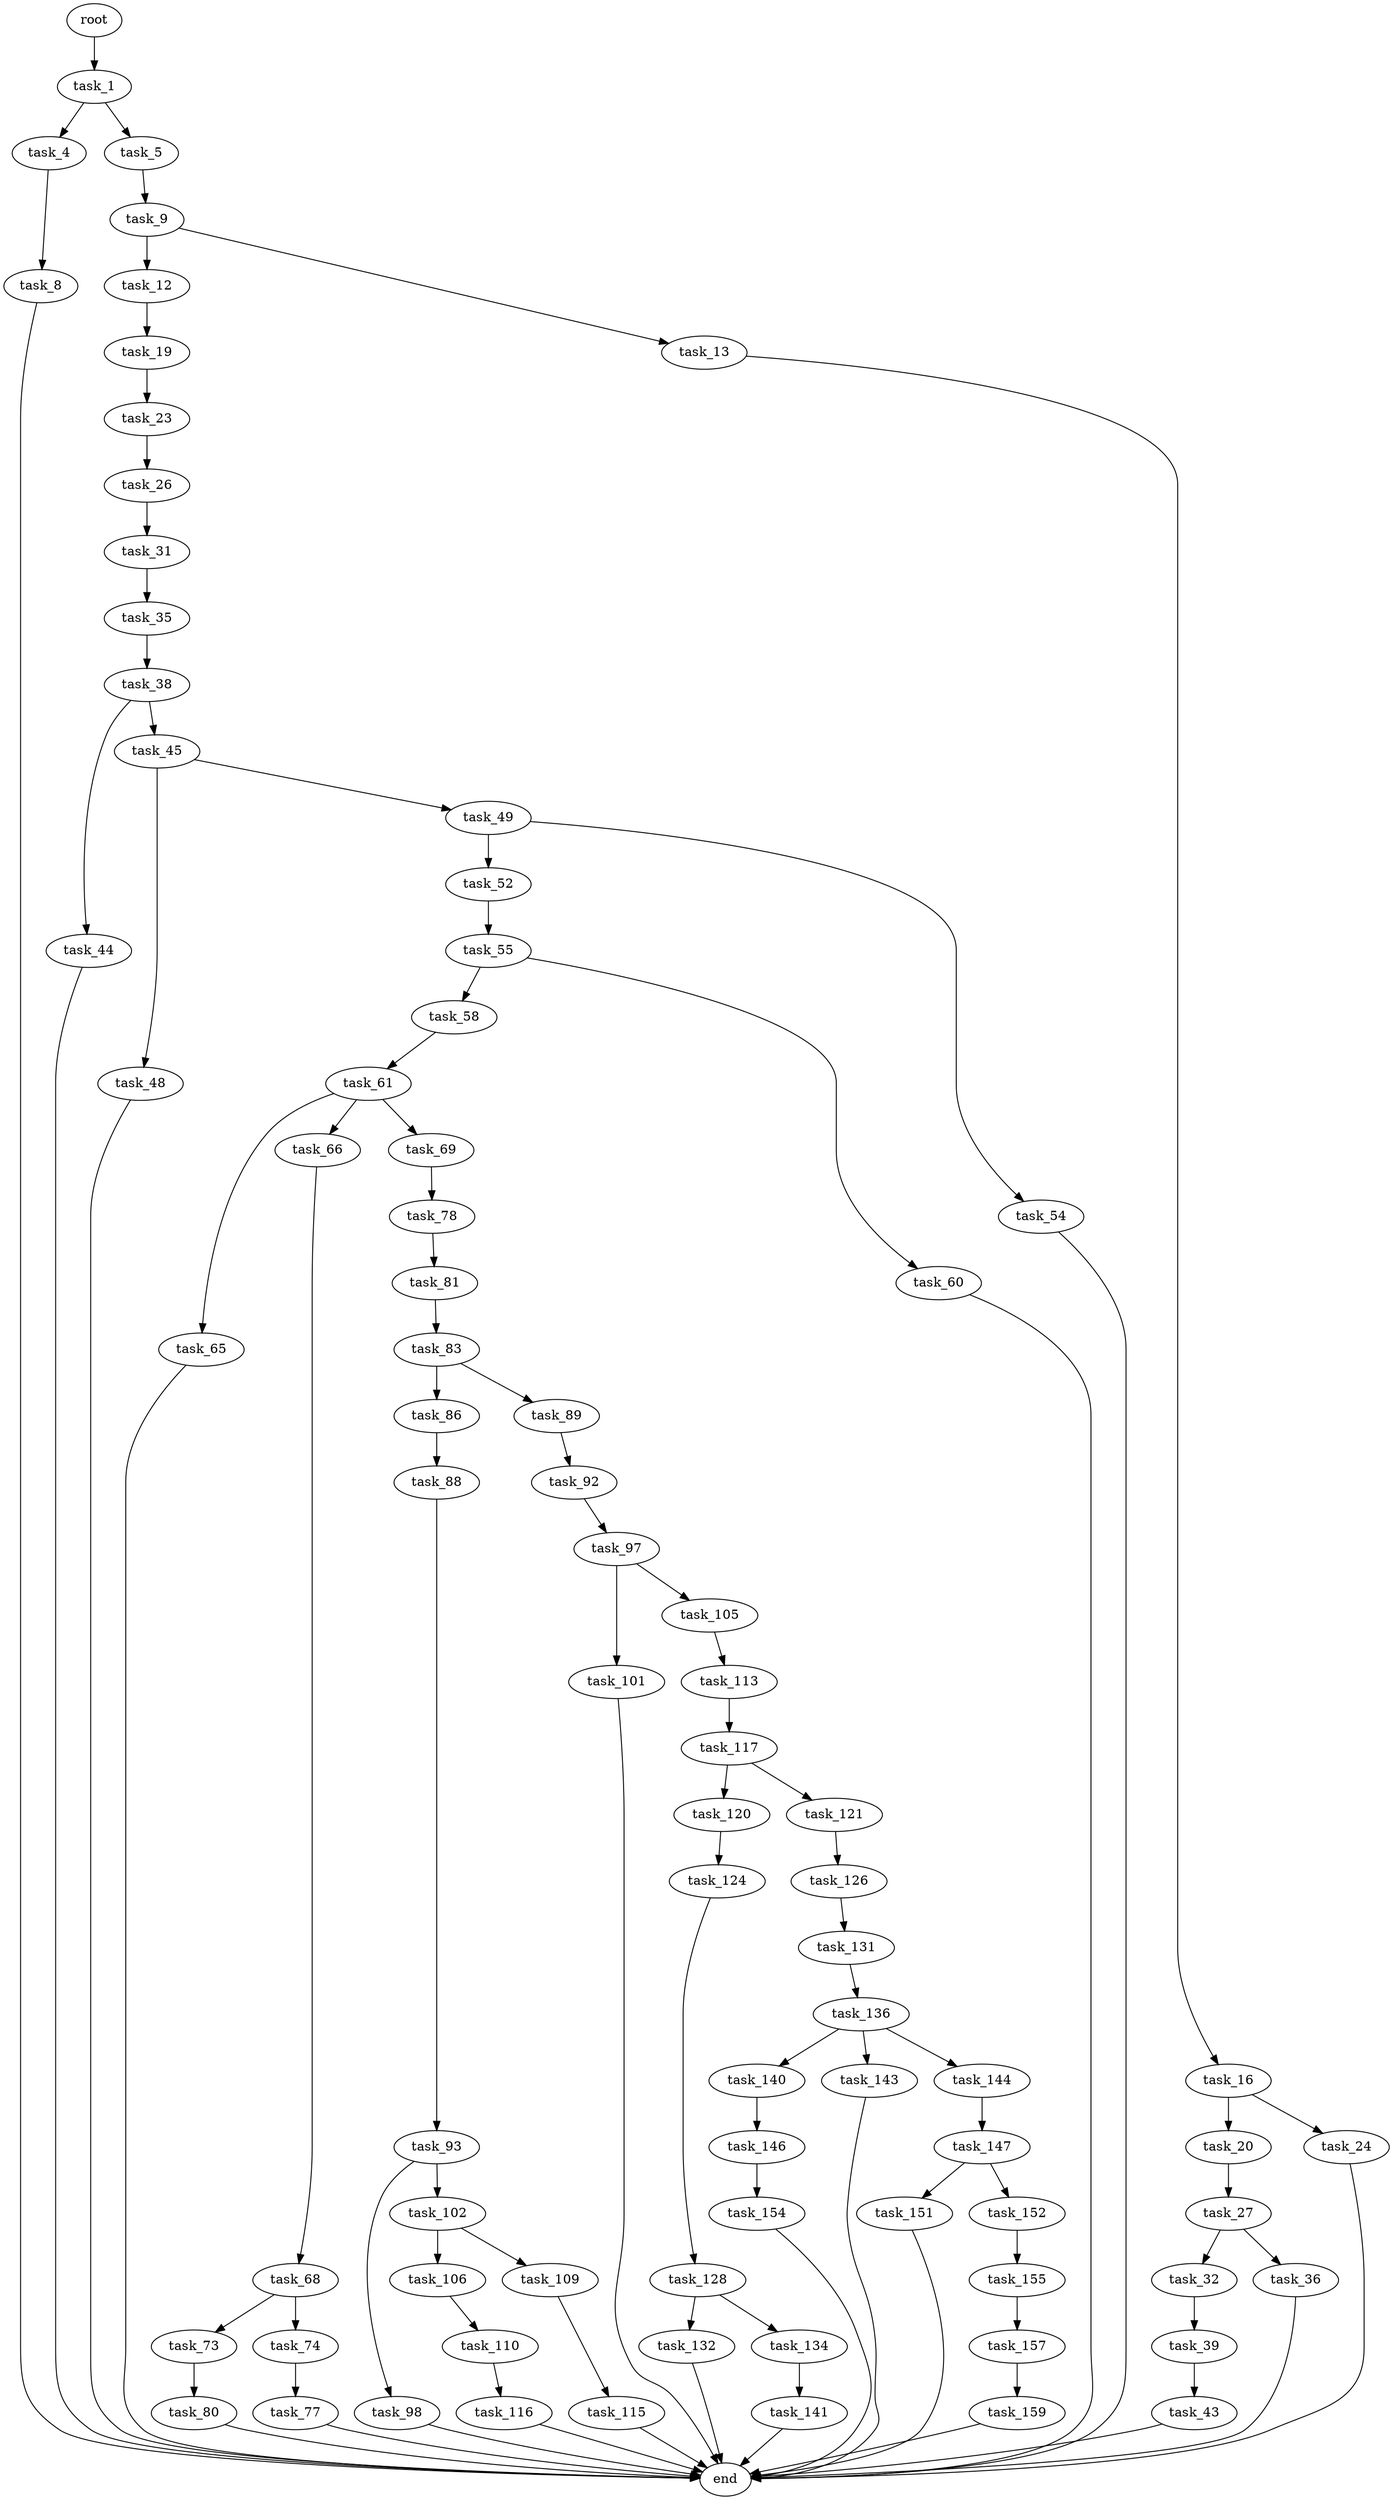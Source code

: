 digraph G {
  root [size="0.000000"];
  task_1 [size="368293445632.000000"];
  task_4 [size="28991029248.000000"];
  task_5 [size="26770285315.000000"];
  task_8 [size="130465123426.000000"];
  task_9 [size="68719476736.000000"];
  task_12 [size="168521393563.000000"];
  task_13 [size="231928233984.000000"];
  task_16 [size="9051984468.000000"];
  task_19 [size="151407166378.000000"];
  task_20 [size="782757789696.000000"];
  task_23 [size="30814027262.000000"];
  task_24 [size="1073741824000.000000"];
  task_26 [size="549755813888.000000"];
  task_27 [size="138983944411.000000"];
  task_31 [size="32722770661.000000"];
  task_32 [size="4743869783.000000"];
  task_35 [size="782757789696.000000"];
  task_36 [size="241360597322.000000"];
  task_38 [size="436650871859.000000"];
  task_39 [size="549755813888.000000"];
  task_43 [size="1115057240088.000000"];
  task_44 [size="2891424497.000000"];
  task_45 [size="1073741824000.000000"];
  task_48 [size="28991029248.000000"];
  task_49 [size="3400106568.000000"];
  task_52 [size="36171546861.000000"];
  task_54 [size="11382152426.000000"];
  task_55 [size="27376726673.000000"];
  task_58 [size="13227698272.000000"];
  task_60 [size="7831376318.000000"];
  task_61 [size="1055603533.000000"];
  task_65 [size="51619487181.000000"];
  task_66 [size="1073741824000.000000"];
  task_68 [size="368293445632.000000"];
  task_69 [size="37696471897.000000"];
  task_73 [size="403470986439.000000"];
  task_74 [size="1348987071.000000"];
  task_77 [size="134217728000.000000"];
  task_78 [size="2911736132.000000"];
  task_80 [size="782757789696.000000"];
  task_81 [size="231928233984.000000"];
  task_83 [size="351560887284.000000"];
  task_86 [size="12841600720.000000"];
  task_88 [size="31146142359.000000"];
  task_89 [size="197874532911.000000"];
  task_92 [size="366259570520.000000"];
  task_93 [size="7613518727.000000"];
  task_97 [size="362631370315.000000"];
  task_98 [size="12129858781.000000"];
  task_101 [size="4813499492.000000"];
  task_102 [size="231928233984.000000"];
  task_105 [size="812835129026.000000"];
  task_106 [size="6609829531.000000"];
  task_109 [size="782757789696.000000"];
  task_110 [size="9054323749.000000"];
  task_113 [size="8403112275.000000"];
  task_115 [size="28991029248.000000"];
  task_116 [size="368293445632.000000"];
  task_117 [size="4249347905.000000"];
  task_120 [size="14341409873.000000"];
  task_121 [size="6111253606.000000"];
  task_124 [size="368293445632.000000"];
  task_126 [size="111540049669.000000"];
  task_128 [size="219428981530.000000"];
  task_131 [size="8589934592.000000"];
  task_132 [size="1073741824000.000000"];
  task_134 [size="13235028740.000000"];
  task_136 [size="400321858586.000000"];
  task_140 [size="1073741824000.000000"];
  task_141 [size="173992096514.000000"];
  task_143 [size="595382242209.000000"];
  task_144 [size="6562855082.000000"];
  task_146 [size="98849547281.000000"];
  task_147 [size="295806260717.000000"];
  task_151 [size="449422201814.000000"];
  task_152 [size="134217728000.000000"];
  task_154 [size="8662285083.000000"];
  task_155 [size="29820292249.000000"];
  task_157 [size="845654912407.000000"];
  task_159 [size="508365485852.000000"];
  end [size="0.000000"];

  root -> task_1 [size="1.000000"];
  task_1 -> task_4 [size="411041792.000000"];
  task_1 -> task_5 [size="411041792.000000"];
  task_4 -> task_8 [size="75497472.000000"];
  task_5 -> task_9 [size="33554432.000000"];
  task_8 -> end [size="1.000000"];
  task_9 -> task_12 [size="134217728.000000"];
  task_9 -> task_13 [size="134217728.000000"];
  task_12 -> task_19 [size="134217728.000000"];
  task_13 -> task_16 [size="301989888.000000"];
  task_16 -> task_20 [size="411041792.000000"];
  task_16 -> task_24 [size="411041792.000000"];
  task_19 -> task_23 [size="679477248.000000"];
  task_20 -> task_27 [size="679477248.000000"];
  task_23 -> task_26 [size="33554432.000000"];
  task_24 -> end [size="1.000000"];
  task_26 -> task_31 [size="536870912.000000"];
  task_27 -> task_32 [size="134217728.000000"];
  task_27 -> task_36 [size="134217728.000000"];
  task_31 -> task_35 [size="536870912.000000"];
  task_32 -> task_39 [size="209715200.000000"];
  task_35 -> task_38 [size="679477248.000000"];
  task_36 -> end [size="1.000000"];
  task_38 -> task_44 [size="679477248.000000"];
  task_38 -> task_45 [size="679477248.000000"];
  task_39 -> task_43 [size="536870912.000000"];
  task_43 -> end [size="1.000000"];
  task_44 -> end [size="1.000000"];
  task_45 -> task_48 [size="838860800.000000"];
  task_45 -> task_49 [size="838860800.000000"];
  task_48 -> end [size="1.000000"];
  task_49 -> task_52 [size="209715200.000000"];
  task_49 -> task_54 [size="209715200.000000"];
  task_52 -> task_55 [size="679477248.000000"];
  task_54 -> end [size="1.000000"];
  task_55 -> task_58 [size="33554432.000000"];
  task_55 -> task_60 [size="33554432.000000"];
  task_58 -> task_61 [size="679477248.000000"];
  task_60 -> end [size="1.000000"];
  task_61 -> task_65 [size="33554432.000000"];
  task_61 -> task_66 [size="33554432.000000"];
  task_61 -> task_69 [size="33554432.000000"];
  task_65 -> end [size="1.000000"];
  task_66 -> task_68 [size="838860800.000000"];
  task_68 -> task_73 [size="411041792.000000"];
  task_68 -> task_74 [size="411041792.000000"];
  task_69 -> task_78 [size="134217728.000000"];
  task_73 -> task_80 [size="301989888.000000"];
  task_74 -> task_77 [size="75497472.000000"];
  task_77 -> end [size="1.000000"];
  task_78 -> task_81 [size="209715200.000000"];
  task_80 -> end [size="1.000000"];
  task_81 -> task_83 [size="301989888.000000"];
  task_83 -> task_86 [size="679477248.000000"];
  task_83 -> task_89 [size="679477248.000000"];
  task_86 -> task_88 [size="838860800.000000"];
  task_88 -> task_93 [size="134217728.000000"];
  task_89 -> task_92 [size="411041792.000000"];
  task_92 -> task_97 [size="301989888.000000"];
  task_93 -> task_98 [size="209715200.000000"];
  task_93 -> task_102 [size="209715200.000000"];
  task_97 -> task_101 [size="301989888.000000"];
  task_97 -> task_105 [size="301989888.000000"];
  task_98 -> end [size="1.000000"];
  task_101 -> end [size="1.000000"];
  task_102 -> task_106 [size="301989888.000000"];
  task_102 -> task_109 [size="301989888.000000"];
  task_105 -> task_113 [size="536870912.000000"];
  task_106 -> task_110 [size="411041792.000000"];
  task_109 -> task_115 [size="679477248.000000"];
  task_110 -> task_116 [size="209715200.000000"];
  task_113 -> task_117 [size="679477248.000000"];
  task_115 -> end [size="1.000000"];
  task_116 -> end [size="1.000000"];
  task_117 -> task_120 [size="75497472.000000"];
  task_117 -> task_121 [size="75497472.000000"];
  task_120 -> task_124 [size="838860800.000000"];
  task_121 -> task_126 [size="134217728.000000"];
  task_124 -> task_128 [size="411041792.000000"];
  task_126 -> task_131 [size="75497472.000000"];
  task_128 -> task_132 [size="536870912.000000"];
  task_128 -> task_134 [size="536870912.000000"];
  task_131 -> task_136 [size="33554432.000000"];
  task_132 -> end [size="1.000000"];
  task_134 -> task_141 [size="209715200.000000"];
  task_136 -> task_140 [size="838860800.000000"];
  task_136 -> task_143 [size="838860800.000000"];
  task_136 -> task_144 [size="838860800.000000"];
  task_140 -> task_146 [size="838860800.000000"];
  task_141 -> end [size="1.000000"];
  task_143 -> end [size="1.000000"];
  task_144 -> task_147 [size="209715200.000000"];
  task_146 -> task_154 [size="75497472.000000"];
  task_147 -> task_151 [size="301989888.000000"];
  task_147 -> task_152 [size="301989888.000000"];
  task_151 -> end [size="1.000000"];
  task_152 -> task_155 [size="209715200.000000"];
  task_154 -> end [size="1.000000"];
  task_155 -> task_157 [size="536870912.000000"];
  task_157 -> task_159 [size="679477248.000000"];
  task_159 -> end [size="1.000000"];
}
